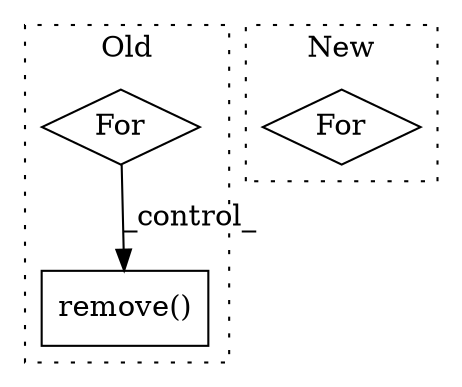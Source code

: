 digraph G {
subgraph cluster0 {
1 [label="remove()" a="75" s="1464,1484" l="10,1" shape="box"];
3 [label="For" a="107" s="1425,1454" l="4,10" shape="diamond"];
label = "Old";
style="dotted";
}
subgraph cluster1 {
2 [label="For" a="107" s="2142,2185" l="4,14" shape="diamond"];
label = "New";
style="dotted";
}
3 -> 1 [label="_control_"];
}